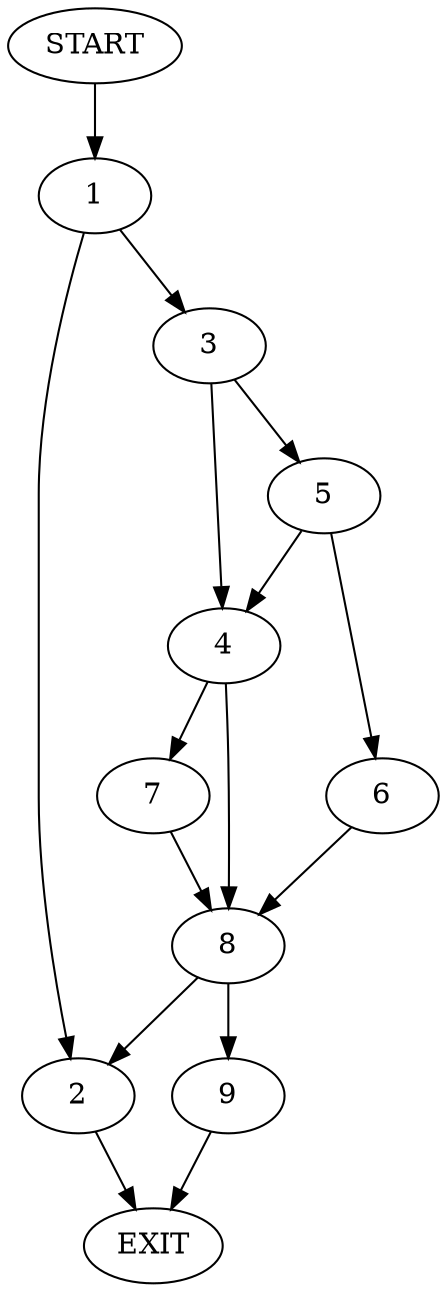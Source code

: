 digraph {
0 [label="START"]
10 [label="EXIT"]
0 -> 1
1 -> 2
1 -> 3
2 -> 10
3 -> 4
3 -> 5
5 -> 4
5 -> 6
4 -> 7
4 -> 8
6 -> 8
8 -> 9
8 -> 2
7 -> 8
9 -> 10
}
